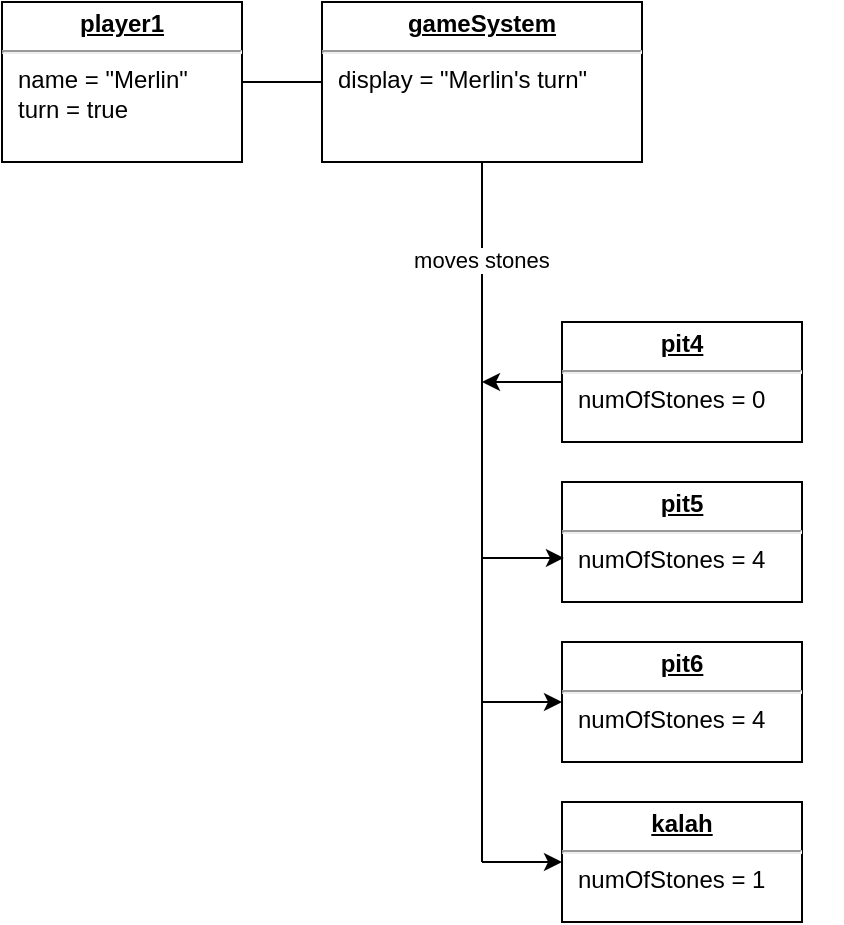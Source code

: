 <mxfile version="15.3.8" type="device"><diagram id="o3yP88iakHkhqtE1eb7z" name="Page-1"><mxGraphModel dx="1186" dy="764" grid="1" gridSize="10" guides="1" tooltips="1" connect="1" arrows="1" fold="1" page="1" pageScale="1" pageWidth="827" pageHeight="1169" math="0" shadow="0"><root><mxCell id="0"/><mxCell id="1" parent="0"/><mxCell id="sH6G3bqRws97IcAhqBme-41" value="" style="group" vertex="1" connectable="0" parent="1"><mxGeometry x="240" y="120" width="420" height="460" as="geometry"/></mxCell><mxCell id="sH6G3bqRws97IcAhqBme-38" value="" style="endArrow=classic;html=1;exitX=0;exitY=0.5;exitDx=0;exitDy=0;" edge="1" parent="sH6G3bqRws97IcAhqBme-41" source="sH6G3bqRws97IcAhqBme-3"><mxGeometry width="50" height="50" relative="1" as="geometry"><mxPoint x="250" y="288" as="sourcePoint"/><mxPoint x="240" y="190" as="targetPoint"/></mxGeometry></mxCell><mxCell id="sH6G3bqRws97IcAhqBme-40" value="" style="group" vertex="1" connectable="0" parent="sH6G3bqRws97IcAhqBme-41"><mxGeometry width="420" height="460" as="geometry"/></mxCell><mxCell id="sH6G3bqRws97IcAhqBme-16" value="" style="group" vertex="1" connectable="0" parent="sH6G3bqRws97IcAhqBme-40"><mxGeometry x="180" y="140" width="240" height="320" as="geometry"/></mxCell><mxCell id="sH6G3bqRws97IcAhqBme-4" value="&lt;p style=&quot;margin: 0px ; margin-top: 4px ; text-align: center ; text-decoration: underline&quot;&gt;&lt;b&gt;pit5&lt;/b&gt;&lt;/p&gt;&lt;hr&gt;&lt;p style=&quot;margin: 0px ; margin-left: 8px&quot;&gt;numOfStones = 4&lt;/p&gt;" style="verticalAlign=top;align=left;overflow=fill;fontSize=12;fontFamily=Helvetica;html=1;" vertex="1" parent="sH6G3bqRws97IcAhqBme-16"><mxGeometry x="100" y="100" width="120" height="60" as="geometry"/></mxCell><mxCell id="sH6G3bqRws97IcAhqBme-5" value="&lt;p style=&quot;margin: 0px ; margin-top: 4px ; text-align: center ; text-decoration: underline&quot;&gt;&lt;b&gt;pit6&lt;/b&gt;&lt;/p&gt;&lt;hr&gt;&lt;p style=&quot;margin: 0px ; margin-left: 8px&quot;&gt;numOfStones = 4&lt;/p&gt;" style="verticalAlign=top;align=left;overflow=fill;fontSize=12;fontFamily=Helvetica;html=1;" vertex="1" parent="sH6G3bqRws97IcAhqBme-16"><mxGeometry x="100" y="180" width="120" height="60" as="geometry"/></mxCell><mxCell id="sH6G3bqRws97IcAhqBme-6" value="&lt;p style=&quot;margin: 0px ; margin-top: 4px ; text-align: center ; text-decoration: underline&quot;&gt;&lt;b&gt;kalah&lt;/b&gt;&lt;/p&gt;&lt;hr&gt;&lt;p style=&quot;margin: 0px ; margin-left: 8px&quot;&gt;numOfStones = 1&lt;/p&gt;" style="verticalAlign=top;align=left;overflow=fill;fontSize=12;fontFamily=Helvetica;html=1;" vertex="1" parent="sH6G3bqRws97IcAhqBme-16"><mxGeometry x="100" y="260" width="120" height="60" as="geometry"/></mxCell><mxCell id="sH6G3bqRws97IcAhqBme-7" value="" style="endArrow=none;html=1;entryX=0.5;entryY=1;entryDx=0;entryDy=0;" edge="1" parent="sH6G3bqRws97IcAhqBme-16" target="sH6G3bqRws97IcAhqBme-33"><mxGeometry width="50" height="50" relative="1" as="geometry"><mxPoint x="60" y="290" as="sourcePoint"/><mxPoint y="240" as="targetPoint"/></mxGeometry></mxCell><mxCell id="sH6G3bqRws97IcAhqBme-14" value="moves stones&amp;nbsp;" style="edgeLabel;html=1;align=center;verticalAlign=middle;resizable=0;points=[];" vertex="1" connectable="0" parent="sH6G3bqRws97IcAhqBme-7"><mxGeometry x="0.722" y="-1" relative="1" as="geometry"><mxPoint as="offset"/></mxGeometry></mxCell><mxCell id="sH6G3bqRws97IcAhqBme-11" value="" style="endArrow=classic;html=1;entryX=0.008;entryY=0.633;entryDx=0;entryDy=0;entryPerimeter=0;" edge="1" parent="sH6G3bqRws97IcAhqBme-16" target="sH6G3bqRws97IcAhqBme-4"><mxGeometry width="50" height="50" relative="1" as="geometry"><mxPoint x="60" y="138" as="sourcePoint"/><mxPoint y="240" as="targetPoint"/></mxGeometry></mxCell><mxCell id="sH6G3bqRws97IcAhqBme-12" value="" style="endArrow=classic;html=1;entryX=0;entryY=0.5;entryDx=0;entryDy=0;" edge="1" parent="sH6G3bqRws97IcAhqBme-16" target="sH6G3bqRws97IcAhqBme-5"><mxGeometry width="50" height="50" relative="1" as="geometry"><mxPoint x="60" y="210" as="sourcePoint"/><mxPoint x="130.96" y="147.98" as="targetPoint"/></mxGeometry></mxCell><mxCell id="sH6G3bqRws97IcAhqBme-13" value="" style="endArrow=classic;html=1;entryX=0;entryY=0.5;entryDx=0;entryDy=0;" edge="1" parent="sH6G3bqRws97IcAhqBme-16" target="sH6G3bqRws97IcAhqBme-6"><mxGeometry width="50" height="50" relative="1" as="geometry"><mxPoint x="60" y="290" as="sourcePoint"/><mxPoint x="130" y="220" as="targetPoint"/></mxGeometry></mxCell><mxCell id="sH6G3bqRws97IcAhqBme-3" value="&lt;p style=&quot;margin: 0px ; margin-top: 4px ; text-align: center ; text-decoration: underline&quot;&gt;&lt;b&gt;pit4&lt;/b&gt;&lt;/p&gt;&lt;hr&gt;&lt;p style=&quot;margin: 0px ; margin-left: 8px&quot;&gt;numOfStones = 0&lt;/p&gt;" style="verticalAlign=top;align=left;overflow=fill;fontSize=12;fontFamily=Helvetica;html=1;" vertex="1" parent="sH6G3bqRws97IcAhqBme-16"><mxGeometry x="100" y="20" width="120" height="60" as="geometry"/></mxCell><mxCell id="sH6G3bqRws97IcAhqBme-17" value="&lt;p style=&quot;margin: 0px ; margin-top: 4px ; text-align: center ; text-decoration: underline&quot;&gt;&lt;b&gt;player1&lt;/b&gt;&lt;/p&gt;&lt;hr&gt;&lt;p style=&quot;margin: 0px ; margin-left: 8px&quot;&gt;name = &quot;Merlin&quot;&lt;br&gt;turn = true&lt;/p&gt;" style="verticalAlign=top;align=left;overflow=fill;fontSize=12;fontFamily=Helvetica;html=1;" vertex="1" parent="sH6G3bqRws97IcAhqBme-40"><mxGeometry width="120" height="80" as="geometry"/></mxCell><mxCell id="sH6G3bqRws97IcAhqBme-33" value="&lt;p style=&quot;margin: 0px ; margin-top: 4px ; text-align: center ; text-decoration: underline&quot;&gt;&lt;b&gt;gameSystem&lt;/b&gt;&lt;/p&gt;&lt;hr&gt;&lt;p style=&quot;margin: 0px ; margin-left: 8px&quot;&gt;display = &quot;Merlin's turn&quot;&lt;/p&gt;" style="verticalAlign=top;align=left;overflow=fill;fontSize=12;fontFamily=Helvetica;html=1;" vertex="1" parent="sH6G3bqRws97IcAhqBme-40"><mxGeometry x="160" width="160" height="80" as="geometry"/></mxCell><mxCell id="sH6G3bqRws97IcAhqBme-39" value="" style="endArrow=none;html=1;exitX=1;exitY=0.5;exitDx=0;exitDy=0;entryX=0;entryY=0.5;entryDx=0;entryDy=0;" edge="1" parent="sH6G3bqRws97IcAhqBme-40" source="sH6G3bqRws97IcAhqBme-17" target="sH6G3bqRws97IcAhqBme-33"><mxGeometry width="50" height="50" relative="1" as="geometry"><mxPoint x="190" y="360" as="sourcePoint"/><mxPoint x="240" y="310" as="targetPoint"/></mxGeometry></mxCell></root></mxGraphModel></diagram></mxfile>